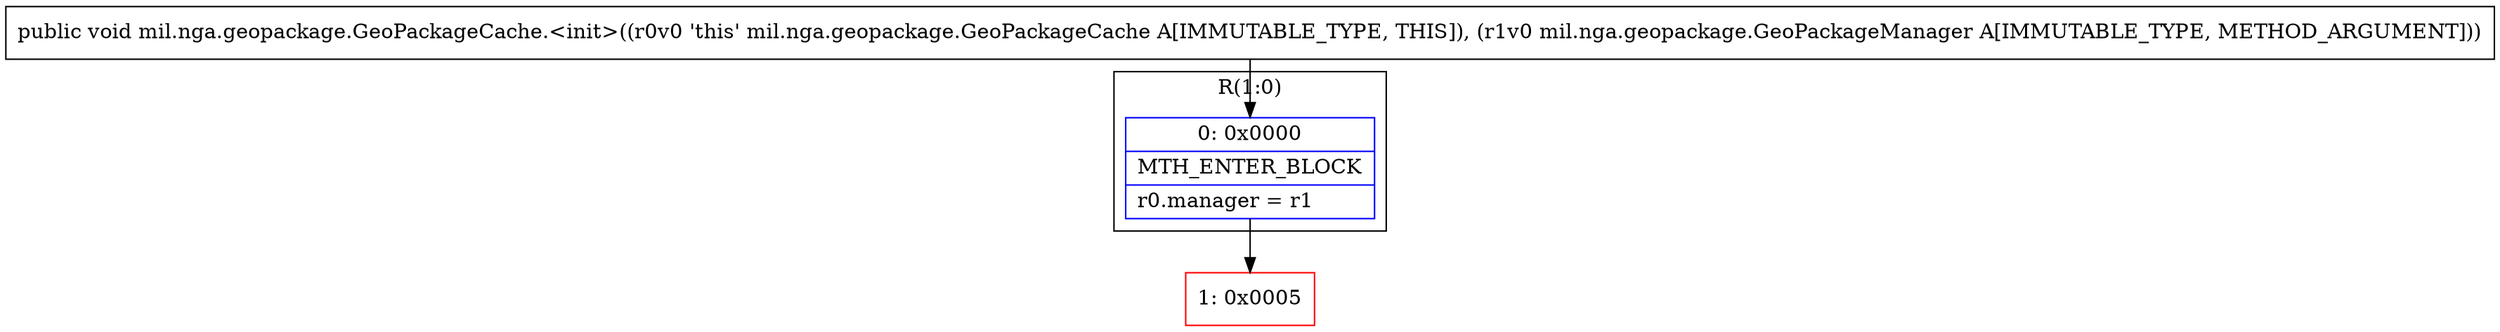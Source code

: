 digraph "CFG formil.nga.geopackage.GeoPackageCache.\<init\>(Lmil\/nga\/geopackage\/GeoPackageManager;)V" {
subgraph cluster_Region_1667640955 {
label = "R(1:0)";
node [shape=record,color=blue];
Node_0 [shape=record,label="{0\:\ 0x0000|MTH_ENTER_BLOCK\l|r0.manager = r1\l}"];
}
Node_1 [shape=record,color=red,label="{1\:\ 0x0005}"];
MethodNode[shape=record,label="{public void mil.nga.geopackage.GeoPackageCache.\<init\>((r0v0 'this' mil.nga.geopackage.GeoPackageCache A[IMMUTABLE_TYPE, THIS]), (r1v0 mil.nga.geopackage.GeoPackageManager A[IMMUTABLE_TYPE, METHOD_ARGUMENT])) }"];
MethodNode -> Node_0;
Node_0 -> Node_1;
}

